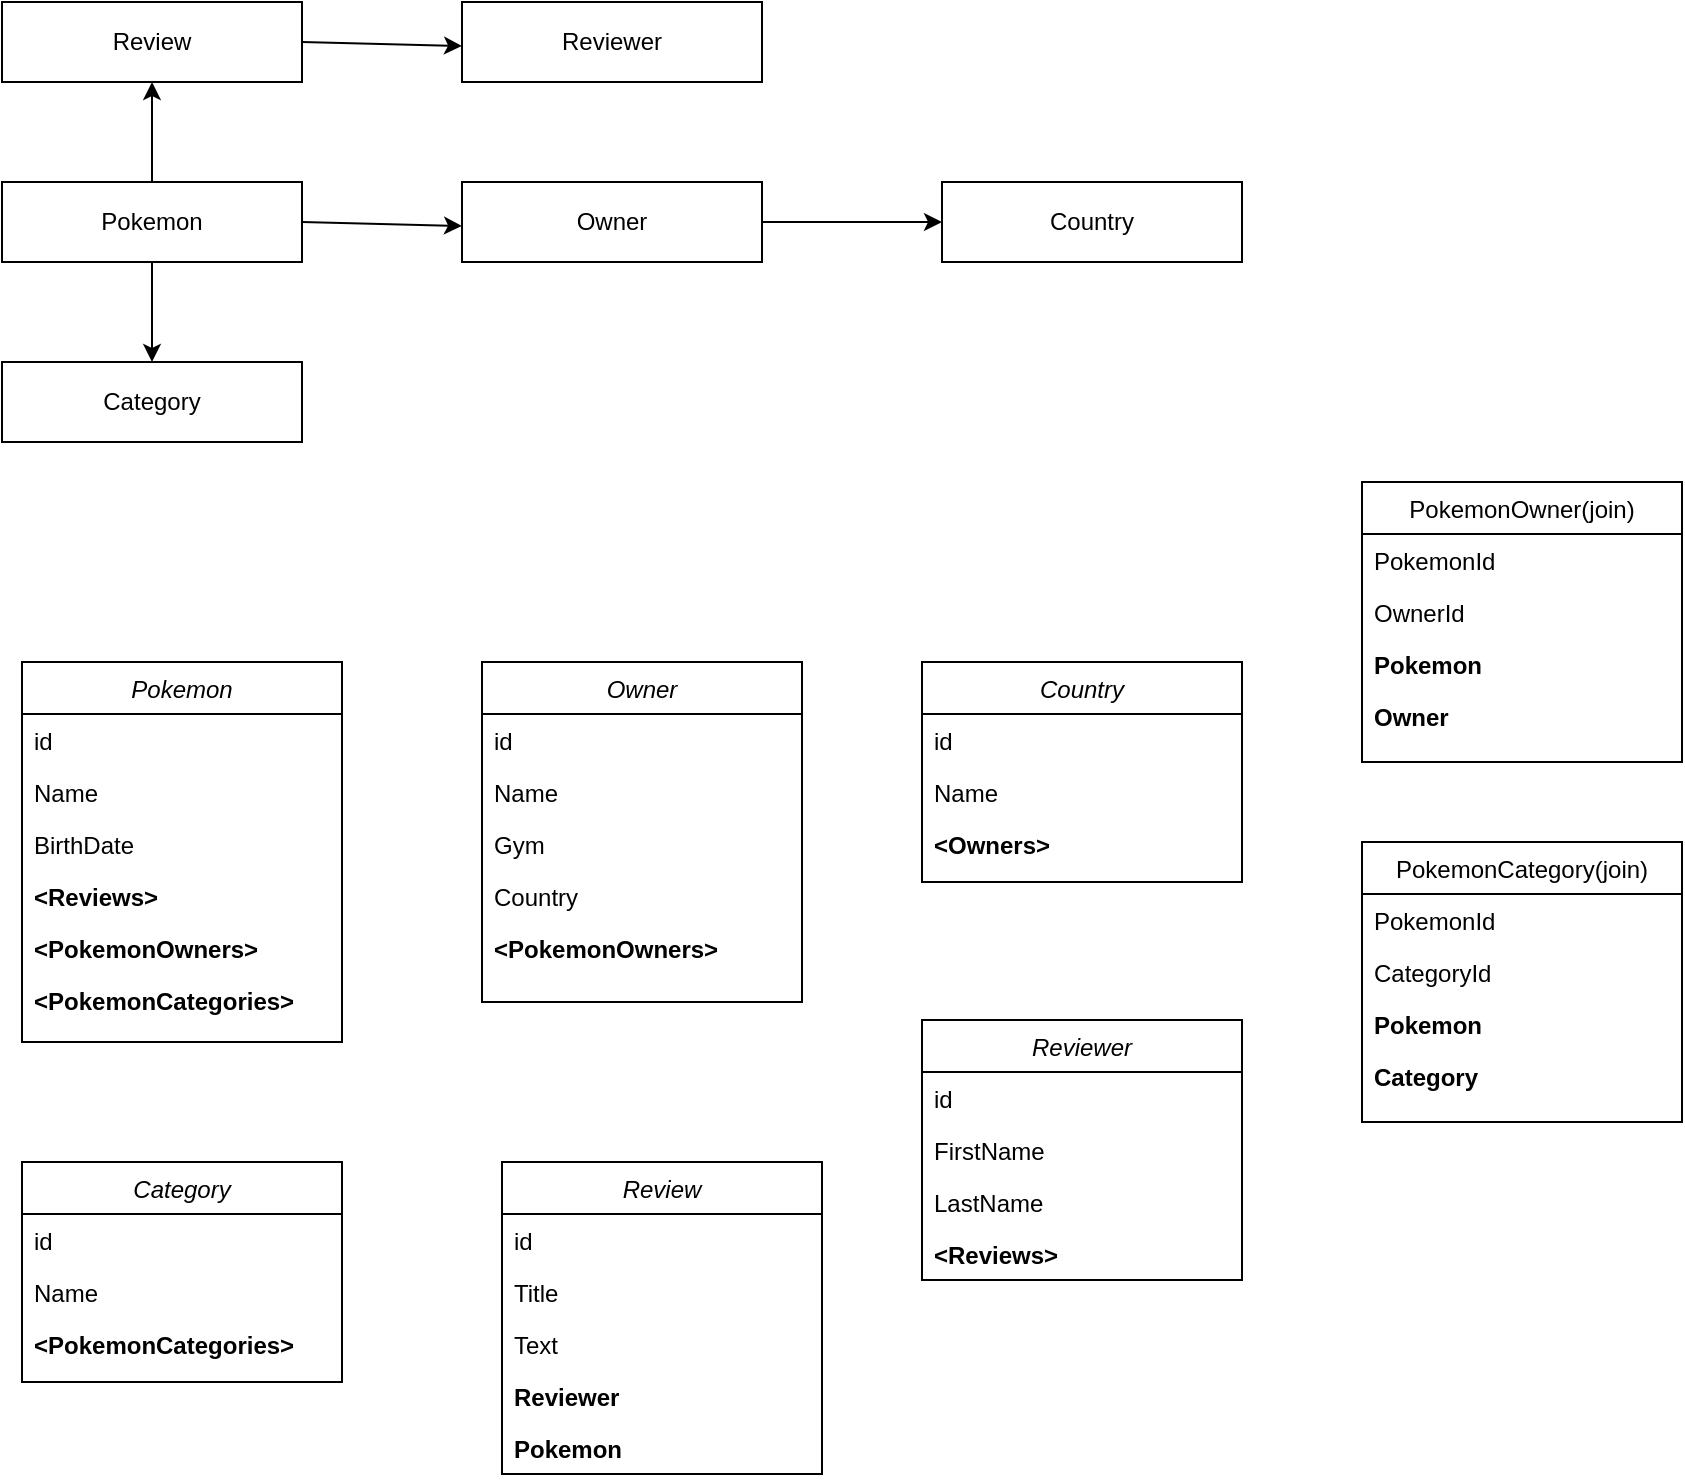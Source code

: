 <mxfile version="21.1.7" type="github">
  <diagram id="C5RBs43oDa-KdzZeNtuy" name="Page-1">
    <mxGraphModel dx="880" dy="434" grid="1" gridSize="10" guides="1" tooltips="1" connect="1" arrows="1" fold="1" page="1" pageScale="1" pageWidth="827" pageHeight="1169" math="0" shadow="0">
      <root>
        <mxCell id="WIyWlLk6GJQsqaUBKTNV-0" />
        <mxCell id="WIyWlLk6GJQsqaUBKTNV-1" parent="WIyWlLk6GJQsqaUBKTNV-0" />
        <mxCell id="zkfFHV4jXpPFQw0GAbJ--0" value="Pokemon" style="swimlane;fontStyle=2;align=center;verticalAlign=top;childLayout=stackLayout;horizontal=1;startSize=26;horizontalStack=0;resizeParent=1;resizeLast=0;collapsible=1;marginBottom=0;rounded=0;shadow=0;strokeWidth=1;" parent="WIyWlLk6GJQsqaUBKTNV-1" vertex="1">
          <mxGeometry x="120" y="350" width="160" height="190" as="geometry">
            <mxRectangle x="230" y="140" width="160" height="26" as="alternateBounds" />
          </mxGeometry>
        </mxCell>
        <mxCell id="zkfFHV4jXpPFQw0GAbJ--1" value="id" style="text;align=left;verticalAlign=top;spacingLeft=4;spacingRight=4;overflow=hidden;rotatable=0;points=[[0,0.5],[1,0.5]];portConstraint=eastwest;" parent="zkfFHV4jXpPFQw0GAbJ--0" vertex="1">
          <mxGeometry y="26" width="160" height="26" as="geometry" />
        </mxCell>
        <mxCell id="zkfFHV4jXpPFQw0GAbJ--2" value="Name" style="text;align=left;verticalAlign=top;spacingLeft=4;spacingRight=4;overflow=hidden;rotatable=0;points=[[0,0.5],[1,0.5]];portConstraint=eastwest;rounded=0;shadow=0;html=0;" parent="zkfFHV4jXpPFQw0GAbJ--0" vertex="1">
          <mxGeometry y="52" width="160" height="26" as="geometry" />
        </mxCell>
        <mxCell id="zkfFHV4jXpPFQw0GAbJ--3" value="BirthDate" style="text;align=left;verticalAlign=top;spacingLeft=4;spacingRight=4;overflow=hidden;rotatable=0;points=[[0,0.5],[1,0.5]];portConstraint=eastwest;rounded=0;shadow=0;html=0;" parent="zkfFHV4jXpPFQw0GAbJ--0" vertex="1">
          <mxGeometry y="78" width="160" height="26" as="geometry" />
        </mxCell>
        <mxCell id="zkfFHV4jXpPFQw0GAbJ--5" value="&lt;Reviews&gt;" style="text;align=left;verticalAlign=top;spacingLeft=4;spacingRight=4;overflow=hidden;rotatable=0;points=[[0,0.5],[1,0.5]];portConstraint=eastwest;fontStyle=1" parent="zkfFHV4jXpPFQw0GAbJ--0" vertex="1">
          <mxGeometry y="104" width="160" height="26" as="geometry" />
        </mxCell>
        <mxCell id="enseXvZCVExBjmzHqvM3-12" value="&lt;PokemonOwners&gt;" style="text;align=left;verticalAlign=top;spacingLeft=4;spacingRight=4;overflow=hidden;rotatable=0;points=[[0,0.5],[1,0.5]];portConstraint=eastwest;fontStyle=1" vertex="1" parent="zkfFHV4jXpPFQw0GAbJ--0">
          <mxGeometry y="130" width="160" height="26" as="geometry" />
        </mxCell>
        <mxCell id="enseXvZCVExBjmzHqvM3-13" value="&lt;PokemonCategories&gt;" style="text;align=left;verticalAlign=top;spacingLeft=4;spacingRight=4;overflow=hidden;rotatable=0;points=[[0,0.5],[1,0.5]];portConstraint=eastwest;fontStyle=1" vertex="1" parent="zkfFHV4jXpPFQw0GAbJ--0">
          <mxGeometry y="156" width="160" height="26" as="geometry" />
        </mxCell>
        <mxCell id="zkfFHV4jXpPFQw0GAbJ--17" value="PokemonOwner(join)" style="swimlane;fontStyle=0;align=center;verticalAlign=top;childLayout=stackLayout;horizontal=1;startSize=26;horizontalStack=0;resizeParent=1;resizeLast=0;collapsible=1;marginBottom=0;rounded=0;shadow=0;strokeWidth=1;" parent="WIyWlLk6GJQsqaUBKTNV-1" vertex="1">
          <mxGeometry x="790" y="260" width="160" height="140" as="geometry">
            <mxRectangle x="550" y="140" width="160" height="26" as="alternateBounds" />
          </mxGeometry>
        </mxCell>
        <mxCell id="zkfFHV4jXpPFQw0GAbJ--18" value="PokemonId" style="text;align=left;verticalAlign=top;spacingLeft=4;spacingRight=4;overflow=hidden;rotatable=0;points=[[0,0.5],[1,0.5]];portConstraint=eastwest;" parent="zkfFHV4jXpPFQw0GAbJ--17" vertex="1">
          <mxGeometry y="26" width="160" height="26" as="geometry" />
        </mxCell>
        <mxCell id="zkfFHV4jXpPFQw0GAbJ--19" value="OwnerId" style="text;align=left;verticalAlign=top;spacingLeft=4;spacingRight=4;overflow=hidden;rotatable=0;points=[[0,0.5],[1,0.5]];portConstraint=eastwest;rounded=0;shadow=0;html=0;" parent="zkfFHV4jXpPFQw0GAbJ--17" vertex="1">
          <mxGeometry y="52" width="160" height="26" as="geometry" />
        </mxCell>
        <mxCell id="zkfFHV4jXpPFQw0GAbJ--20" value="Pokemon" style="text;align=left;verticalAlign=top;spacingLeft=4;spacingRight=4;overflow=hidden;rotatable=0;points=[[0,0.5],[1,0.5]];portConstraint=eastwest;rounded=0;shadow=0;html=0;fontStyle=1" parent="zkfFHV4jXpPFQw0GAbJ--17" vertex="1">
          <mxGeometry y="78" width="160" height="26" as="geometry" />
        </mxCell>
        <mxCell id="zkfFHV4jXpPFQw0GAbJ--21" value="Owner" style="text;align=left;verticalAlign=top;spacingLeft=4;spacingRight=4;overflow=hidden;rotatable=0;points=[[0,0.5],[1,0.5]];portConstraint=eastwest;rounded=0;shadow=0;html=0;fontStyle=1" parent="zkfFHV4jXpPFQw0GAbJ--17" vertex="1">
          <mxGeometry y="104" width="160" height="26" as="geometry" />
        </mxCell>
        <mxCell id="enseXvZCVExBjmzHqvM3-1" value="Review" style="rounded=0;whiteSpace=wrap;html=1;" vertex="1" parent="WIyWlLk6GJQsqaUBKTNV-1">
          <mxGeometry x="110" y="20" width="150" height="40" as="geometry" />
        </mxCell>
        <mxCell id="enseXvZCVExBjmzHqvM3-2" value="Reviewer" style="rounded=0;whiteSpace=wrap;html=1;" vertex="1" parent="WIyWlLk6GJQsqaUBKTNV-1">
          <mxGeometry x="340" y="20" width="150" height="40" as="geometry" />
        </mxCell>
        <mxCell id="enseXvZCVExBjmzHqvM3-3" value="" style="endArrow=classic;html=1;rounded=0;exitX=1;exitY=0.5;exitDx=0;exitDy=0;entryX=0;entryY=0.75;entryDx=0;entryDy=0;" edge="1" parent="WIyWlLk6GJQsqaUBKTNV-1" source="enseXvZCVExBjmzHqvM3-1">
          <mxGeometry width="50" height="50" relative="1" as="geometry">
            <mxPoint x="260" y="32" as="sourcePoint" />
            <mxPoint x="340" y="42" as="targetPoint" />
          </mxGeometry>
        </mxCell>
        <mxCell id="enseXvZCVExBjmzHqvM3-4" value="Pokemon" style="rounded=0;whiteSpace=wrap;html=1;" vertex="1" parent="WIyWlLk6GJQsqaUBKTNV-1">
          <mxGeometry x="110" y="110" width="150" height="40" as="geometry" />
        </mxCell>
        <mxCell id="enseXvZCVExBjmzHqvM3-5" value="Owner" style="rounded=0;whiteSpace=wrap;html=1;" vertex="1" parent="WIyWlLk6GJQsqaUBKTNV-1">
          <mxGeometry x="340" y="110" width="150" height="40" as="geometry" />
        </mxCell>
        <mxCell id="enseXvZCVExBjmzHqvM3-6" value="" style="endArrow=classic;html=1;rounded=0;exitX=1;exitY=0.5;exitDx=0;exitDy=0;entryX=0;entryY=0.75;entryDx=0;entryDy=0;" edge="1" parent="WIyWlLk6GJQsqaUBKTNV-1" source="enseXvZCVExBjmzHqvM3-4">
          <mxGeometry width="50" height="50" relative="1" as="geometry">
            <mxPoint x="260" y="122" as="sourcePoint" />
            <mxPoint x="340" y="132" as="targetPoint" />
          </mxGeometry>
        </mxCell>
        <mxCell id="enseXvZCVExBjmzHqvM3-7" value="Category" style="rounded=0;whiteSpace=wrap;html=1;" vertex="1" parent="WIyWlLk6GJQsqaUBKTNV-1">
          <mxGeometry x="110" y="200" width="150" height="40" as="geometry" />
        </mxCell>
        <mxCell id="enseXvZCVExBjmzHqvM3-8" value="Country" style="rounded=0;whiteSpace=wrap;html=1;" vertex="1" parent="WIyWlLk6GJQsqaUBKTNV-1">
          <mxGeometry x="580" y="110" width="150" height="40" as="geometry" />
        </mxCell>
        <mxCell id="enseXvZCVExBjmzHqvM3-9" value="" style="endArrow=classic;html=1;rounded=0;exitX=1;exitY=0.5;exitDx=0;exitDy=0;entryX=0;entryY=0.5;entryDx=0;entryDy=0;" edge="1" parent="WIyWlLk6GJQsqaUBKTNV-1" source="enseXvZCVExBjmzHqvM3-5" target="enseXvZCVExBjmzHqvM3-8">
          <mxGeometry width="50" height="50" relative="1" as="geometry">
            <mxPoint x="260" y="212" as="sourcePoint" />
            <mxPoint x="340" y="222" as="targetPoint" />
          </mxGeometry>
        </mxCell>
        <mxCell id="enseXvZCVExBjmzHqvM3-10" value="" style="endArrow=classic;html=1;rounded=0;exitX=0.5;exitY=1;exitDx=0;exitDy=0;entryX=0.5;entryY=0;entryDx=0;entryDy=0;" edge="1" parent="WIyWlLk6GJQsqaUBKTNV-1" source="enseXvZCVExBjmzHqvM3-4" target="enseXvZCVExBjmzHqvM3-7">
          <mxGeometry width="50" height="50" relative="1" as="geometry">
            <mxPoint x="270" y="140" as="sourcePoint" />
            <mxPoint x="350" y="142" as="targetPoint" />
          </mxGeometry>
        </mxCell>
        <mxCell id="enseXvZCVExBjmzHqvM3-11" value="" style="endArrow=classic;html=1;rounded=0;exitX=0.5;exitY=0;exitDx=0;exitDy=0;entryX=0.5;entryY=1;entryDx=0;entryDy=0;" edge="1" parent="WIyWlLk6GJQsqaUBKTNV-1" source="enseXvZCVExBjmzHqvM3-4" target="enseXvZCVExBjmzHqvM3-1">
          <mxGeometry width="50" height="50" relative="1" as="geometry">
            <mxPoint x="195" y="160" as="sourcePoint" />
            <mxPoint x="195" y="210" as="targetPoint" />
          </mxGeometry>
        </mxCell>
        <mxCell id="enseXvZCVExBjmzHqvM3-14" value="Owner" style="swimlane;fontStyle=2;align=center;verticalAlign=top;childLayout=stackLayout;horizontal=1;startSize=26;horizontalStack=0;resizeParent=1;resizeLast=0;collapsible=1;marginBottom=0;rounded=0;shadow=0;strokeWidth=1;" vertex="1" parent="WIyWlLk6GJQsqaUBKTNV-1">
          <mxGeometry x="350" y="350" width="160" height="170" as="geometry">
            <mxRectangle x="230" y="140" width="160" height="26" as="alternateBounds" />
          </mxGeometry>
        </mxCell>
        <mxCell id="enseXvZCVExBjmzHqvM3-15" value="id" style="text;align=left;verticalAlign=top;spacingLeft=4;spacingRight=4;overflow=hidden;rotatable=0;points=[[0,0.5],[1,0.5]];portConstraint=eastwest;" vertex="1" parent="enseXvZCVExBjmzHqvM3-14">
          <mxGeometry y="26" width="160" height="26" as="geometry" />
        </mxCell>
        <mxCell id="enseXvZCVExBjmzHqvM3-16" value="Name" style="text;align=left;verticalAlign=top;spacingLeft=4;spacingRight=4;overflow=hidden;rotatable=0;points=[[0,0.5],[1,0.5]];portConstraint=eastwest;rounded=0;shadow=0;html=0;" vertex="1" parent="enseXvZCVExBjmzHqvM3-14">
          <mxGeometry y="52" width="160" height="26" as="geometry" />
        </mxCell>
        <mxCell id="enseXvZCVExBjmzHqvM3-17" value="Gym" style="text;align=left;verticalAlign=top;spacingLeft=4;spacingRight=4;overflow=hidden;rotatable=0;points=[[0,0.5],[1,0.5]];portConstraint=eastwest;rounded=0;shadow=0;html=0;" vertex="1" parent="enseXvZCVExBjmzHqvM3-14">
          <mxGeometry y="78" width="160" height="26" as="geometry" />
        </mxCell>
        <mxCell id="enseXvZCVExBjmzHqvM3-19" value="Country" style="text;align=left;verticalAlign=top;spacingLeft=4;spacingRight=4;overflow=hidden;rotatable=0;points=[[0,0.5],[1,0.5]];portConstraint=eastwest;" vertex="1" parent="enseXvZCVExBjmzHqvM3-14">
          <mxGeometry y="104" width="160" height="26" as="geometry" />
        </mxCell>
        <mxCell id="enseXvZCVExBjmzHqvM3-20" value="&lt;PokemonOwners&gt;" style="text;align=left;verticalAlign=top;spacingLeft=4;spacingRight=4;overflow=hidden;rotatable=0;points=[[0,0.5],[1,0.5]];portConstraint=eastwest;fontStyle=1" vertex="1" parent="enseXvZCVExBjmzHqvM3-14">
          <mxGeometry y="130" width="160" height="26" as="geometry" />
        </mxCell>
        <mxCell id="enseXvZCVExBjmzHqvM3-22" value="Country" style="swimlane;fontStyle=2;align=center;verticalAlign=top;childLayout=stackLayout;horizontal=1;startSize=26;horizontalStack=0;resizeParent=1;resizeLast=0;collapsible=1;marginBottom=0;rounded=0;shadow=0;strokeWidth=1;" vertex="1" parent="WIyWlLk6GJQsqaUBKTNV-1">
          <mxGeometry x="570" y="350" width="160" height="110" as="geometry">
            <mxRectangle x="230" y="140" width="160" height="26" as="alternateBounds" />
          </mxGeometry>
        </mxCell>
        <mxCell id="enseXvZCVExBjmzHqvM3-23" value="id" style="text;align=left;verticalAlign=top;spacingLeft=4;spacingRight=4;overflow=hidden;rotatable=0;points=[[0,0.5],[1,0.5]];portConstraint=eastwest;" vertex="1" parent="enseXvZCVExBjmzHqvM3-22">
          <mxGeometry y="26" width="160" height="26" as="geometry" />
        </mxCell>
        <mxCell id="enseXvZCVExBjmzHqvM3-24" value="Name" style="text;align=left;verticalAlign=top;spacingLeft=4;spacingRight=4;overflow=hidden;rotatable=0;points=[[0,0.5],[1,0.5]];portConstraint=eastwest;rounded=0;shadow=0;html=0;" vertex="1" parent="enseXvZCVExBjmzHqvM3-22">
          <mxGeometry y="52" width="160" height="26" as="geometry" />
        </mxCell>
        <mxCell id="enseXvZCVExBjmzHqvM3-27" value="&lt;Owners&gt;" style="text;align=left;verticalAlign=top;spacingLeft=4;spacingRight=4;overflow=hidden;rotatable=0;points=[[0,0.5],[1,0.5]];portConstraint=eastwest;fontStyle=1" vertex="1" parent="enseXvZCVExBjmzHqvM3-22">
          <mxGeometry y="78" width="160" height="26" as="geometry" />
        </mxCell>
        <mxCell id="enseXvZCVExBjmzHqvM3-28" value="PokemonCategory(join)" style="swimlane;fontStyle=0;align=center;verticalAlign=top;childLayout=stackLayout;horizontal=1;startSize=26;horizontalStack=0;resizeParent=1;resizeLast=0;collapsible=1;marginBottom=0;rounded=0;shadow=0;strokeWidth=1;" vertex="1" parent="WIyWlLk6GJQsqaUBKTNV-1">
          <mxGeometry x="790" y="440" width="160" height="140" as="geometry">
            <mxRectangle x="550" y="140" width="160" height="26" as="alternateBounds" />
          </mxGeometry>
        </mxCell>
        <mxCell id="enseXvZCVExBjmzHqvM3-29" value="PokemonId" style="text;align=left;verticalAlign=top;spacingLeft=4;spacingRight=4;overflow=hidden;rotatable=0;points=[[0,0.5],[1,0.5]];portConstraint=eastwest;" vertex="1" parent="enseXvZCVExBjmzHqvM3-28">
          <mxGeometry y="26" width="160" height="26" as="geometry" />
        </mxCell>
        <mxCell id="enseXvZCVExBjmzHqvM3-30" value="CategoryId" style="text;align=left;verticalAlign=top;spacingLeft=4;spacingRight=4;overflow=hidden;rotatable=0;points=[[0,0.5],[1,0.5]];portConstraint=eastwest;rounded=0;shadow=0;html=0;" vertex="1" parent="enseXvZCVExBjmzHqvM3-28">
          <mxGeometry y="52" width="160" height="26" as="geometry" />
        </mxCell>
        <mxCell id="enseXvZCVExBjmzHqvM3-31" value="Pokemon" style="text;align=left;verticalAlign=top;spacingLeft=4;spacingRight=4;overflow=hidden;rotatable=0;points=[[0,0.5],[1,0.5]];portConstraint=eastwest;rounded=0;shadow=0;html=0;fontStyle=1" vertex="1" parent="enseXvZCVExBjmzHqvM3-28">
          <mxGeometry y="78" width="160" height="26" as="geometry" />
        </mxCell>
        <mxCell id="enseXvZCVExBjmzHqvM3-32" value="Category" style="text;align=left;verticalAlign=top;spacingLeft=4;spacingRight=4;overflow=hidden;rotatable=0;points=[[0,0.5],[1,0.5]];portConstraint=eastwest;rounded=0;shadow=0;html=0;fontStyle=1" vertex="1" parent="enseXvZCVExBjmzHqvM3-28">
          <mxGeometry y="104" width="160" height="26" as="geometry" />
        </mxCell>
        <mxCell id="enseXvZCVExBjmzHqvM3-33" value="Category" style="swimlane;fontStyle=2;align=center;verticalAlign=top;childLayout=stackLayout;horizontal=1;startSize=26;horizontalStack=0;resizeParent=1;resizeLast=0;collapsible=1;marginBottom=0;rounded=0;shadow=0;strokeWidth=1;" vertex="1" parent="WIyWlLk6GJQsqaUBKTNV-1">
          <mxGeometry x="120" y="600" width="160" height="110" as="geometry">
            <mxRectangle x="230" y="140" width="160" height="26" as="alternateBounds" />
          </mxGeometry>
        </mxCell>
        <mxCell id="enseXvZCVExBjmzHqvM3-34" value="id" style="text;align=left;verticalAlign=top;spacingLeft=4;spacingRight=4;overflow=hidden;rotatable=0;points=[[0,0.5],[1,0.5]];portConstraint=eastwest;" vertex="1" parent="enseXvZCVExBjmzHqvM3-33">
          <mxGeometry y="26" width="160" height="26" as="geometry" />
        </mxCell>
        <mxCell id="enseXvZCVExBjmzHqvM3-35" value="Name" style="text;align=left;verticalAlign=top;spacingLeft=4;spacingRight=4;overflow=hidden;rotatable=0;points=[[0,0.5],[1,0.5]];portConstraint=eastwest;rounded=0;shadow=0;html=0;" vertex="1" parent="enseXvZCVExBjmzHqvM3-33">
          <mxGeometry y="52" width="160" height="26" as="geometry" />
        </mxCell>
        <mxCell id="enseXvZCVExBjmzHqvM3-36" value="&lt;PokemonCategories&gt;" style="text;align=left;verticalAlign=top;spacingLeft=4;spacingRight=4;overflow=hidden;rotatable=0;points=[[0,0.5],[1,0.5]];portConstraint=eastwest;fontStyle=1" vertex="1" parent="enseXvZCVExBjmzHqvM3-33">
          <mxGeometry y="78" width="160" height="26" as="geometry" />
        </mxCell>
        <mxCell id="enseXvZCVExBjmzHqvM3-37" value="Review" style="swimlane;fontStyle=2;align=center;verticalAlign=top;childLayout=stackLayout;horizontal=1;startSize=26;horizontalStack=0;resizeParent=1;resizeLast=0;collapsible=1;marginBottom=0;rounded=0;shadow=0;strokeWidth=1;" vertex="1" parent="WIyWlLk6GJQsqaUBKTNV-1">
          <mxGeometry x="360" y="600" width="160" height="156" as="geometry">
            <mxRectangle x="230" y="140" width="160" height="26" as="alternateBounds" />
          </mxGeometry>
        </mxCell>
        <mxCell id="enseXvZCVExBjmzHqvM3-38" value="id" style="text;align=left;verticalAlign=top;spacingLeft=4;spacingRight=4;overflow=hidden;rotatable=0;points=[[0,0.5],[1,0.5]];portConstraint=eastwest;" vertex="1" parent="enseXvZCVExBjmzHqvM3-37">
          <mxGeometry y="26" width="160" height="26" as="geometry" />
        </mxCell>
        <mxCell id="enseXvZCVExBjmzHqvM3-39" value="Title" style="text;align=left;verticalAlign=top;spacingLeft=4;spacingRight=4;overflow=hidden;rotatable=0;points=[[0,0.5],[1,0.5]];portConstraint=eastwest;rounded=0;shadow=0;html=0;" vertex="1" parent="enseXvZCVExBjmzHqvM3-37">
          <mxGeometry y="52" width="160" height="26" as="geometry" />
        </mxCell>
        <mxCell id="enseXvZCVExBjmzHqvM3-40" value="Text" style="text;align=left;verticalAlign=top;spacingLeft=4;spacingRight=4;overflow=hidden;rotatable=0;points=[[0,0.5],[1,0.5]];portConstraint=eastwest;" vertex="1" parent="enseXvZCVExBjmzHqvM3-37">
          <mxGeometry y="78" width="160" height="26" as="geometry" />
        </mxCell>
        <mxCell id="enseXvZCVExBjmzHqvM3-45" value="Reviewer" style="text;align=left;verticalAlign=top;spacingLeft=4;spacingRight=4;overflow=hidden;rotatable=0;points=[[0,0.5],[1,0.5]];portConstraint=eastwest;fontStyle=1" vertex="1" parent="enseXvZCVExBjmzHqvM3-37">
          <mxGeometry y="104" width="160" height="26" as="geometry" />
        </mxCell>
        <mxCell id="enseXvZCVExBjmzHqvM3-46" value="Pokemon" style="text;align=left;verticalAlign=top;spacingLeft=4;spacingRight=4;overflow=hidden;rotatable=0;points=[[0,0.5],[1,0.5]];portConstraint=eastwest;fontStyle=1" vertex="1" parent="enseXvZCVExBjmzHqvM3-37">
          <mxGeometry y="130" width="160" height="26" as="geometry" />
        </mxCell>
        <mxCell id="enseXvZCVExBjmzHqvM3-41" value="Reviewer" style="swimlane;fontStyle=2;align=center;verticalAlign=top;childLayout=stackLayout;horizontal=1;startSize=26;horizontalStack=0;resizeParent=1;resizeLast=0;collapsible=1;marginBottom=0;rounded=0;shadow=0;strokeWidth=1;" vertex="1" parent="WIyWlLk6GJQsqaUBKTNV-1">
          <mxGeometry x="570" y="529" width="160" height="130" as="geometry">
            <mxRectangle x="230" y="140" width="160" height="26" as="alternateBounds" />
          </mxGeometry>
        </mxCell>
        <mxCell id="enseXvZCVExBjmzHqvM3-42" value="id" style="text;align=left;verticalAlign=top;spacingLeft=4;spacingRight=4;overflow=hidden;rotatable=0;points=[[0,0.5],[1,0.5]];portConstraint=eastwest;" vertex="1" parent="enseXvZCVExBjmzHqvM3-41">
          <mxGeometry y="26" width="160" height="26" as="geometry" />
        </mxCell>
        <mxCell id="enseXvZCVExBjmzHqvM3-43" value="FirstName" style="text;align=left;verticalAlign=top;spacingLeft=4;spacingRight=4;overflow=hidden;rotatable=0;points=[[0,0.5],[1,0.5]];portConstraint=eastwest;rounded=0;shadow=0;html=0;" vertex="1" parent="enseXvZCVExBjmzHqvM3-41">
          <mxGeometry y="52" width="160" height="26" as="geometry" />
        </mxCell>
        <mxCell id="enseXvZCVExBjmzHqvM3-47" value="LastName" style="text;align=left;verticalAlign=top;spacingLeft=4;spacingRight=4;overflow=hidden;rotatable=0;points=[[0,0.5],[1,0.5]];portConstraint=eastwest;rounded=0;shadow=0;html=0;" vertex="1" parent="enseXvZCVExBjmzHqvM3-41">
          <mxGeometry y="78" width="160" height="26" as="geometry" />
        </mxCell>
        <mxCell id="enseXvZCVExBjmzHqvM3-44" value="&lt;Reviews&gt;" style="text;align=left;verticalAlign=top;spacingLeft=4;spacingRight=4;overflow=hidden;rotatable=0;points=[[0,0.5],[1,0.5]];portConstraint=eastwest;fontStyle=1" vertex="1" parent="enseXvZCVExBjmzHqvM3-41">
          <mxGeometry y="104" width="160" height="26" as="geometry" />
        </mxCell>
      </root>
    </mxGraphModel>
  </diagram>
</mxfile>
